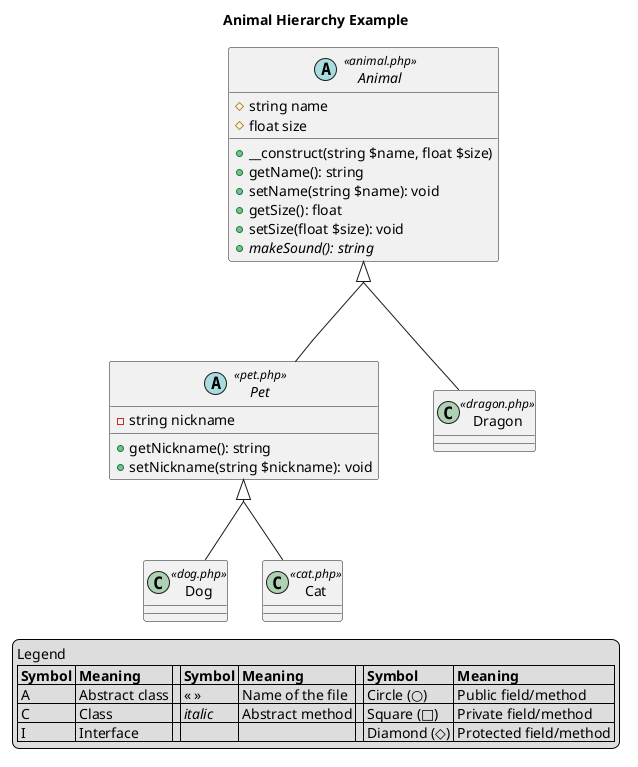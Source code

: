 @startuml animal-hierarchy-example
skinparam noteTextAlignment center
skinparam groupInheritance 2

title Animal Hierarchy Example

abstract class Animal << animal.php >> {
  #string name
  #float size

  +__construct(string $name, float $size)
  +getName(): string
  +setName(string $name): void
  +getSize(): float
  +setSize(float $size): void
  {abstract} +makeSound(): string
}

abstract class Pet << pet.php >> extends Animal {
  -string nickname

  +getNickname(): string
  +setNickname(string $nickname): void
}

class Dog << dog.php >> extends Pet {}

class Cat << cat.php >> extends Pet {}

class Dragon << dragon.php >> extends Animal {}

legend right
Legend
| **Symbol** | **Meaning** | | **Symbol** | **Meaning** |  | **Symbol** | **Meaning** |
| A | Abstract class | | << >> | Name of the file | | Circle (○) | Public field/method |
| C | Class |  | //italic// | Abstract method | | Square (□) | Private field/method |
| I | Interface | | | | | Diamond (◇) | Protected field/method |
endlegend

@enduml

